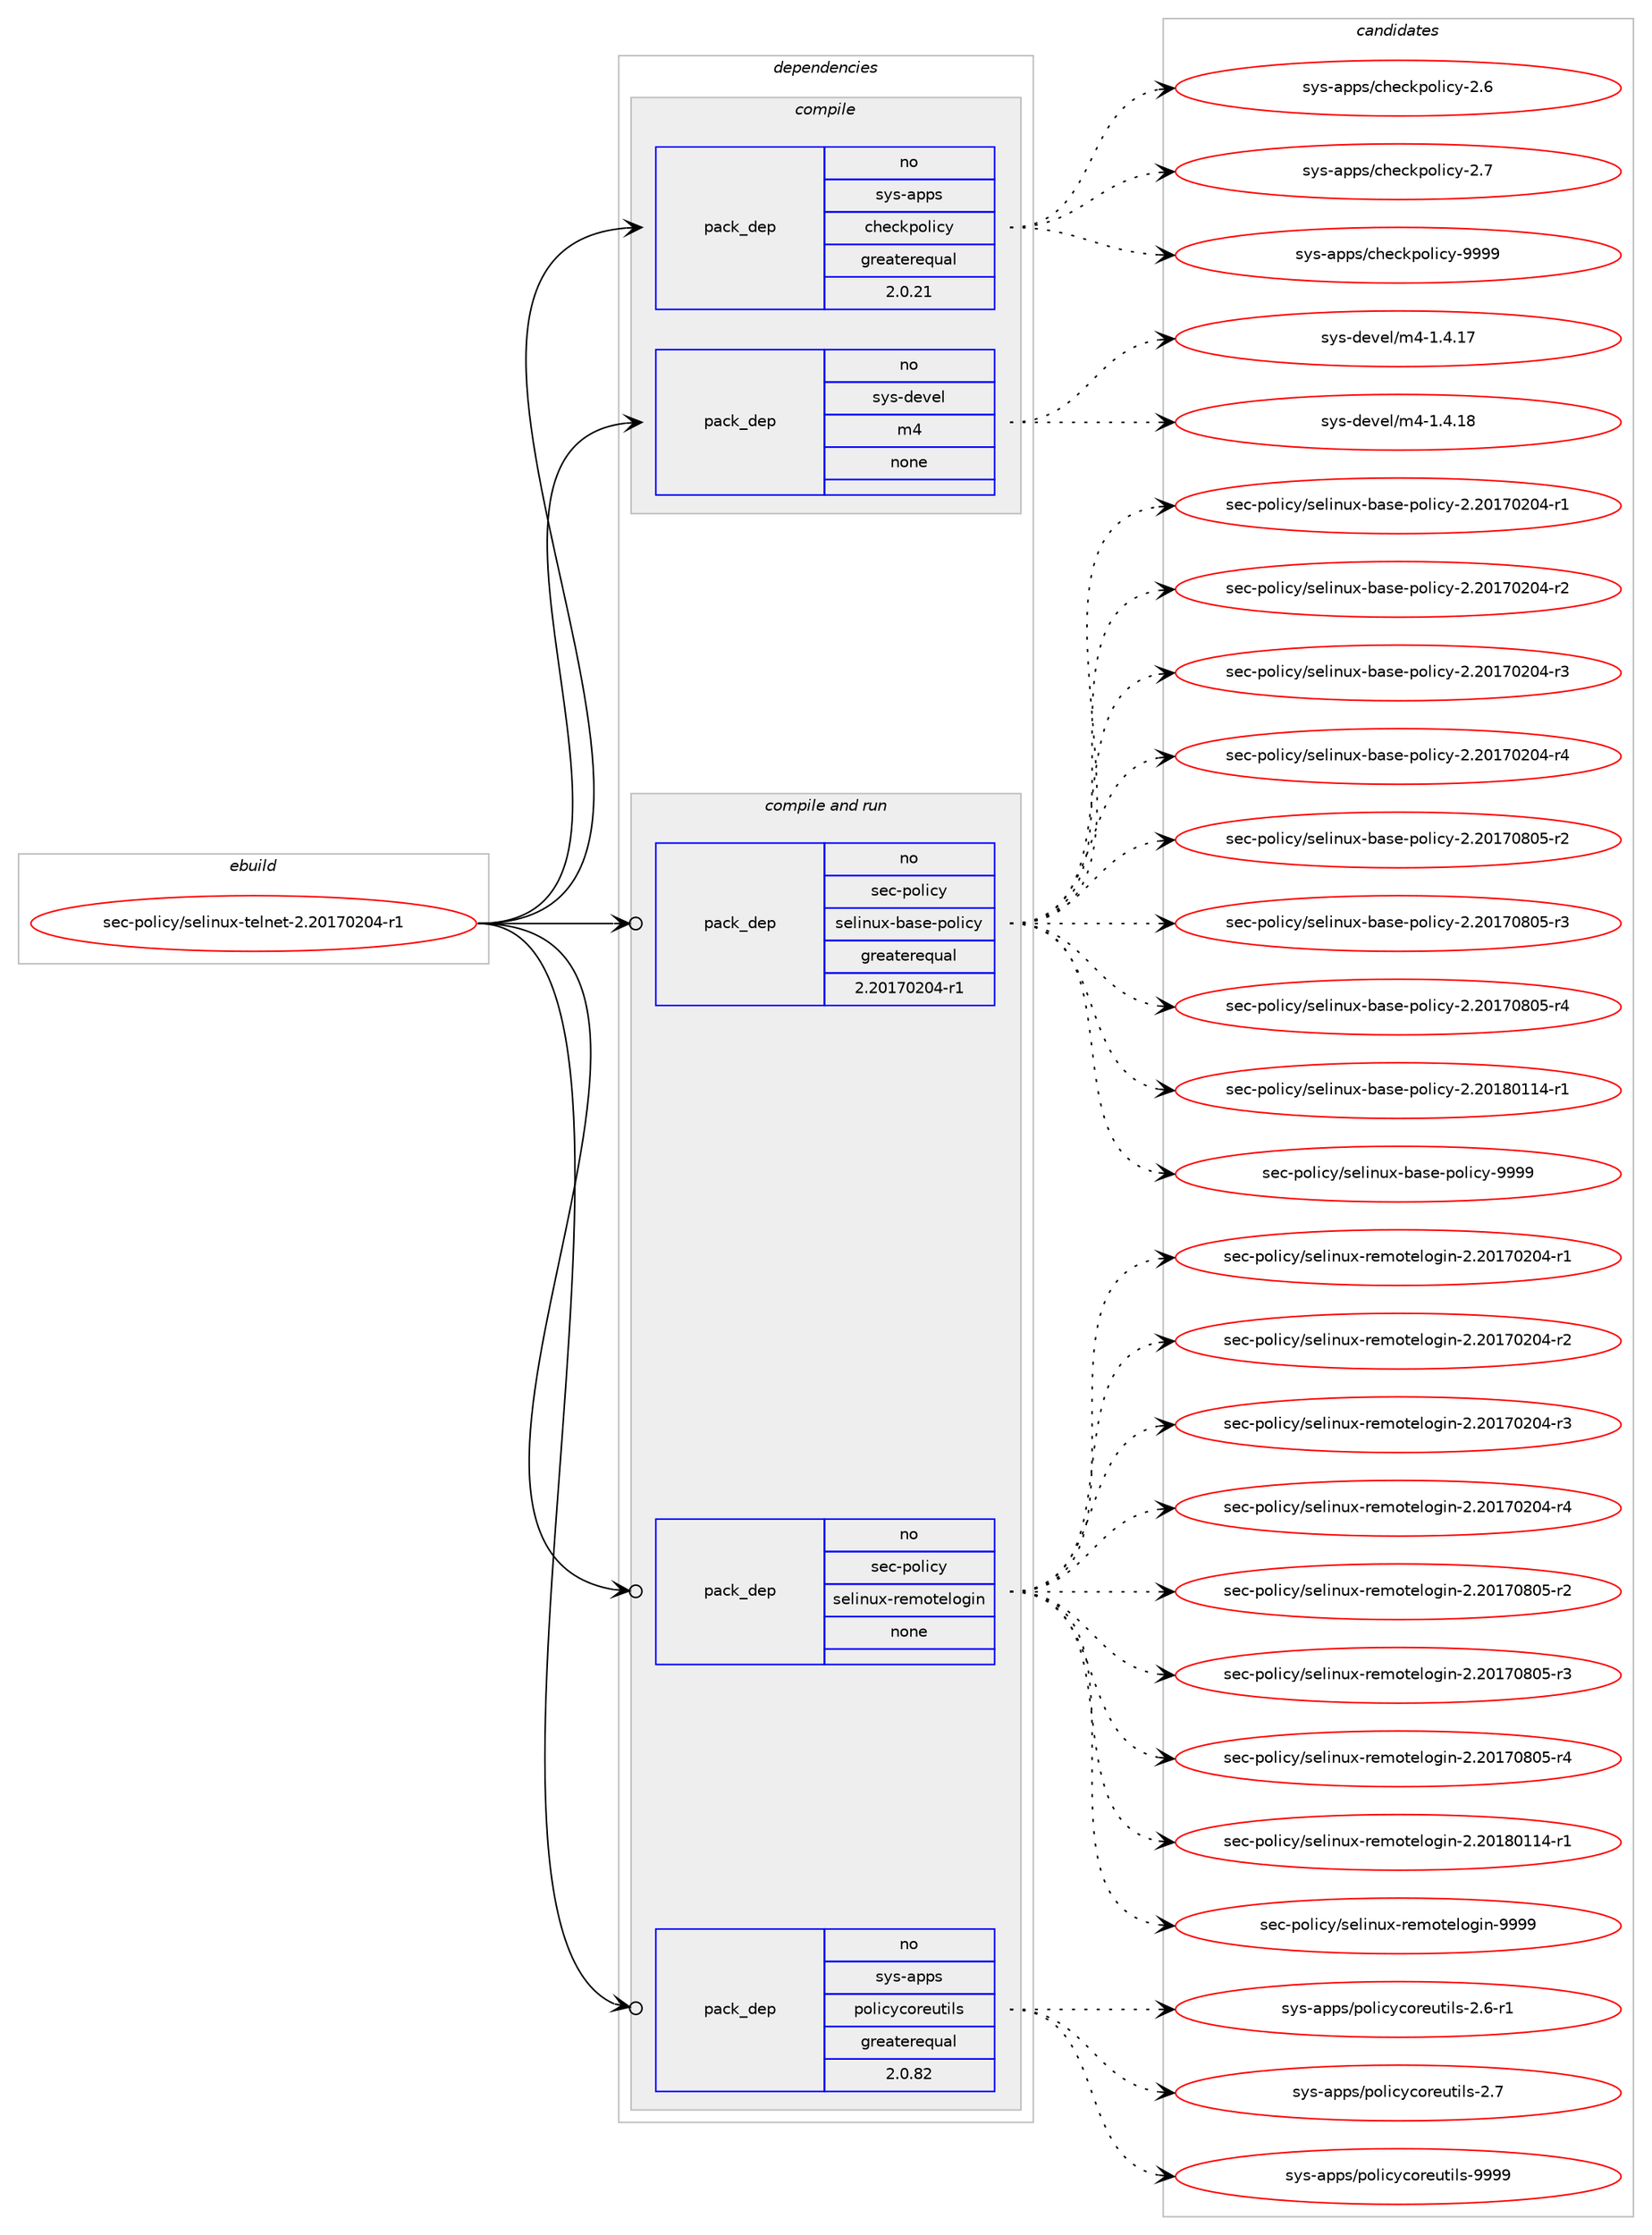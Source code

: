 digraph prolog {

# *************
# Graph options
# *************

newrank=true;
concentrate=true;
compound=true;
graph [rankdir=LR,fontname=Helvetica,fontsize=10,ranksep=1.5];#, ranksep=2.5, nodesep=0.2];
edge  [arrowhead=vee];
node  [fontname=Helvetica,fontsize=10];

# **********
# The ebuild
# **********

subgraph cluster_leftcol {
color=gray;
rank=same;
label=<<i>ebuild</i>>;
id [label="sec-policy/selinux-telnet-2.20170204-r1", color=red, width=4, href="../sec-policy/selinux-telnet-2.20170204-r1.svg"];
}

# ****************
# The dependencies
# ****************

subgraph cluster_midcol {
color=gray;
label=<<i>dependencies</i>>;
subgraph cluster_compile {
fillcolor="#eeeeee";
style=filled;
label=<<i>compile</i>>;
subgraph pack4234 {
dependency4656 [label=<<TABLE BORDER="0" CELLBORDER="1" CELLSPACING="0" CELLPADDING="4" WIDTH="220"><TR><TD ROWSPAN="6" CELLPADDING="30">pack_dep</TD></TR><TR><TD WIDTH="110">no</TD></TR><TR><TD>sys-apps</TD></TR><TR><TD>checkpolicy</TD></TR><TR><TD>greaterequal</TD></TR><TR><TD>2.0.21</TD></TR></TABLE>>, shape=none, color=blue];
}
id:e -> dependency4656:w [weight=20,style="solid",arrowhead="vee"];
subgraph pack4235 {
dependency4657 [label=<<TABLE BORDER="0" CELLBORDER="1" CELLSPACING="0" CELLPADDING="4" WIDTH="220"><TR><TD ROWSPAN="6" CELLPADDING="30">pack_dep</TD></TR><TR><TD WIDTH="110">no</TD></TR><TR><TD>sys-devel</TD></TR><TR><TD>m4</TD></TR><TR><TD>none</TD></TR><TR><TD></TD></TR></TABLE>>, shape=none, color=blue];
}
id:e -> dependency4657:w [weight=20,style="solid",arrowhead="vee"];
}
subgraph cluster_compileandrun {
fillcolor="#eeeeee";
style=filled;
label=<<i>compile and run</i>>;
subgraph pack4236 {
dependency4658 [label=<<TABLE BORDER="0" CELLBORDER="1" CELLSPACING="0" CELLPADDING="4" WIDTH="220"><TR><TD ROWSPAN="6" CELLPADDING="30">pack_dep</TD></TR><TR><TD WIDTH="110">no</TD></TR><TR><TD>sec-policy</TD></TR><TR><TD>selinux-base-policy</TD></TR><TR><TD>greaterequal</TD></TR><TR><TD>2.20170204-r1</TD></TR></TABLE>>, shape=none, color=blue];
}
id:e -> dependency4658:w [weight=20,style="solid",arrowhead="odotvee"];
subgraph pack4237 {
dependency4659 [label=<<TABLE BORDER="0" CELLBORDER="1" CELLSPACING="0" CELLPADDING="4" WIDTH="220"><TR><TD ROWSPAN="6" CELLPADDING="30">pack_dep</TD></TR><TR><TD WIDTH="110">no</TD></TR><TR><TD>sec-policy</TD></TR><TR><TD>selinux-remotelogin</TD></TR><TR><TD>none</TD></TR><TR><TD></TD></TR></TABLE>>, shape=none, color=blue];
}
id:e -> dependency4659:w [weight=20,style="solid",arrowhead="odotvee"];
subgraph pack4238 {
dependency4660 [label=<<TABLE BORDER="0" CELLBORDER="1" CELLSPACING="0" CELLPADDING="4" WIDTH="220"><TR><TD ROWSPAN="6" CELLPADDING="30">pack_dep</TD></TR><TR><TD WIDTH="110">no</TD></TR><TR><TD>sys-apps</TD></TR><TR><TD>policycoreutils</TD></TR><TR><TD>greaterequal</TD></TR><TR><TD>2.0.82</TD></TR></TABLE>>, shape=none, color=blue];
}
id:e -> dependency4660:w [weight=20,style="solid",arrowhead="odotvee"];
}
subgraph cluster_run {
fillcolor="#eeeeee";
style=filled;
label=<<i>run</i>>;
}
}

# **************
# The candidates
# **************

subgraph cluster_choices {
rank=same;
color=gray;
label=<<i>candidates</i>>;

subgraph choice4234 {
color=black;
nodesep=1;
choice11512111545971121121154799104101991071121111081059912145504654 [label="sys-apps/checkpolicy-2.6", color=red, width=4,href="../sys-apps/checkpolicy-2.6.svg"];
choice11512111545971121121154799104101991071121111081059912145504655 [label="sys-apps/checkpolicy-2.7", color=red, width=4,href="../sys-apps/checkpolicy-2.7.svg"];
choice1151211154597112112115479910410199107112111108105991214557575757 [label="sys-apps/checkpolicy-9999", color=red, width=4,href="../sys-apps/checkpolicy-9999.svg"];
dependency4656:e -> choice11512111545971121121154799104101991071121111081059912145504654:w [style=dotted,weight="100"];
dependency4656:e -> choice11512111545971121121154799104101991071121111081059912145504655:w [style=dotted,weight="100"];
dependency4656:e -> choice1151211154597112112115479910410199107112111108105991214557575757:w [style=dotted,weight="100"];
}
subgraph choice4235 {
color=black;
nodesep=1;
choice11512111545100101118101108471095245494652464955 [label="sys-devel/m4-1.4.17", color=red, width=4,href="../sys-devel/m4-1.4.17.svg"];
choice11512111545100101118101108471095245494652464956 [label="sys-devel/m4-1.4.18", color=red, width=4,href="../sys-devel/m4-1.4.18.svg"];
dependency4657:e -> choice11512111545100101118101108471095245494652464955:w [style=dotted,weight="100"];
dependency4657:e -> choice11512111545100101118101108471095245494652464956:w [style=dotted,weight="100"];
}
subgraph choice4236 {
color=black;
nodesep=1;
choice11510199451121111081059912147115101108105110117120459897115101451121111081059912145504650484955485048524511449 [label="sec-policy/selinux-base-policy-2.20170204-r1", color=red, width=4,href="../sec-policy/selinux-base-policy-2.20170204-r1.svg"];
choice11510199451121111081059912147115101108105110117120459897115101451121111081059912145504650484955485048524511450 [label="sec-policy/selinux-base-policy-2.20170204-r2", color=red, width=4,href="../sec-policy/selinux-base-policy-2.20170204-r2.svg"];
choice11510199451121111081059912147115101108105110117120459897115101451121111081059912145504650484955485048524511451 [label="sec-policy/selinux-base-policy-2.20170204-r3", color=red, width=4,href="../sec-policy/selinux-base-policy-2.20170204-r3.svg"];
choice11510199451121111081059912147115101108105110117120459897115101451121111081059912145504650484955485048524511452 [label="sec-policy/selinux-base-policy-2.20170204-r4", color=red, width=4,href="../sec-policy/selinux-base-policy-2.20170204-r4.svg"];
choice11510199451121111081059912147115101108105110117120459897115101451121111081059912145504650484955485648534511450 [label="sec-policy/selinux-base-policy-2.20170805-r2", color=red, width=4,href="../sec-policy/selinux-base-policy-2.20170805-r2.svg"];
choice11510199451121111081059912147115101108105110117120459897115101451121111081059912145504650484955485648534511451 [label="sec-policy/selinux-base-policy-2.20170805-r3", color=red, width=4,href="../sec-policy/selinux-base-policy-2.20170805-r3.svg"];
choice11510199451121111081059912147115101108105110117120459897115101451121111081059912145504650484955485648534511452 [label="sec-policy/selinux-base-policy-2.20170805-r4", color=red, width=4,href="../sec-policy/selinux-base-policy-2.20170805-r4.svg"];
choice11510199451121111081059912147115101108105110117120459897115101451121111081059912145504650484956484949524511449 [label="sec-policy/selinux-base-policy-2.20180114-r1", color=red, width=4,href="../sec-policy/selinux-base-policy-2.20180114-r1.svg"];
choice1151019945112111108105991214711510110810511011712045989711510145112111108105991214557575757 [label="sec-policy/selinux-base-policy-9999", color=red, width=4,href="../sec-policy/selinux-base-policy-9999.svg"];
dependency4658:e -> choice11510199451121111081059912147115101108105110117120459897115101451121111081059912145504650484955485048524511449:w [style=dotted,weight="100"];
dependency4658:e -> choice11510199451121111081059912147115101108105110117120459897115101451121111081059912145504650484955485048524511450:w [style=dotted,weight="100"];
dependency4658:e -> choice11510199451121111081059912147115101108105110117120459897115101451121111081059912145504650484955485048524511451:w [style=dotted,weight="100"];
dependency4658:e -> choice11510199451121111081059912147115101108105110117120459897115101451121111081059912145504650484955485048524511452:w [style=dotted,weight="100"];
dependency4658:e -> choice11510199451121111081059912147115101108105110117120459897115101451121111081059912145504650484955485648534511450:w [style=dotted,weight="100"];
dependency4658:e -> choice11510199451121111081059912147115101108105110117120459897115101451121111081059912145504650484955485648534511451:w [style=dotted,weight="100"];
dependency4658:e -> choice11510199451121111081059912147115101108105110117120459897115101451121111081059912145504650484955485648534511452:w [style=dotted,weight="100"];
dependency4658:e -> choice11510199451121111081059912147115101108105110117120459897115101451121111081059912145504650484956484949524511449:w [style=dotted,weight="100"];
dependency4658:e -> choice1151019945112111108105991214711510110810511011712045989711510145112111108105991214557575757:w [style=dotted,weight="100"];
}
subgraph choice4237 {
color=black;
nodesep=1;
choice115101994511211110810599121471151011081051101171204511410110911111610110811110310511045504650484955485048524511449 [label="sec-policy/selinux-remotelogin-2.20170204-r1", color=red, width=4,href="../sec-policy/selinux-remotelogin-2.20170204-r1.svg"];
choice115101994511211110810599121471151011081051101171204511410110911111610110811110310511045504650484955485048524511450 [label="sec-policy/selinux-remotelogin-2.20170204-r2", color=red, width=4,href="../sec-policy/selinux-remotelogin-2.20170204-r2.svg"];
choice115101994511211110810599121471151011081051101171204511410110911111610110811110310511045504650484955485048524511451 [label="sec-policy/selinux-remotelogin-2.20170204-r3", color=red, width=4,href="../sec-policy/selinux-remotelogin-2.20170204-r3.svg"];
choice115101994511211110810599121471151011081051101171204511410110911111610110811110310511045504650484955485048524511452 [label="sec-policy/selinux-remotelogin-2.20170204-r4", color=red, width=4,href="../sec-policy/selinux-remotelogin-2.20170204-r4.svg"];
choice115101994511211110810599121471151011081051101171204511410110911111610110811110310511045504650484955485648534511450 [label="sec-policy/selinux-remotelogin-2.20170805-r2", color=red, width=4,href="../sec-policy/selinux-remotelogin-2.20170805-r2.svg"];
choice115101994511211110810599121471151011081051101171204511410110911111610110811110310511045504650484955485648534511451 [label="sec-policy/selinux-remotelogin-2.20170805-r3", color=red, width=4,href="../sec-policy/selinux-remotelogin-2.20170805-r3.svg"];
choice115101994511211110810599121471151011081051101171204511410110911111610110811110310511045504650484955485648534511452 [label="sec-policy/selinux-remotelogin-2.20170805-r4", color=red, width=4,href="../sec-policy/selinux-remotelogin-2.20170805-r4.svg"];
choice115101994511211110810599121471151011081051101171204511410110911111610110811110310511045504650484956484949524511449 [label="sec-policy/selinux-remotelogin-2.20180114-r1", color=red, width=4,href="../sec-policy/selinux-remotelogin-2.20180114-r1.svg"];
choice11510199451121111081059912147115101108105110117120451141011091111161011081111031051104557575757 [label="sec-policy/selinux-remotelogin-9999", color=red, width=4,href="../sec-policy/selinux-remotelogin-9999.svg"];
dependency4659:e -> choice115101994511211110810599121471151011081051101171204511410110911111610110811110310511045504650484955485048524511449:w [style=dotted,weight="100"];
dependency4659:e -> choice115101994511211110810599121471151011081051101171204511410110911111610110811110310511045504650484955485048524511450:w [style=dotted,weight="100"];
dependency4659:e -> choice115101994511211110810599121471151011081051101171204511410110911111610110811110310511045504650484955485048524511451:w [style=dotted,weight="100"];
dependency4659:e -> choice115101994511211110810599121471151011081051101171204511410110911111610110811110310511045504650484955485048524511452:w [style=dotted,weight="100"];
dependency4659:e -> choice115101994511211110810599121471151011081051101171204511410110911111610110811110310511045504650484955485648534511450:w [style=dotted,weight="100"];
dependency4659:e -> choice115101994511211110810599121471151011081051101171204511410110911111610110811110310511045504650484955485648534511451:w [style=dotted,weight="100"];
dependency4659:e -> choice115101994511211110810599121471151011081051101171204511410110911111610110811110310511045504650484955485648534511452:w [style=dotted,weight="100"];
dependency4659:e -> choice115101994511211110810599121471151011081051101171204511410110911111610110811110310511045504650484956484949524511449:w [style=dotted,weight="100"];
dependency4659:e -> choice11510199451121111081059912147115101108105110117120451141011091111161011081111031051104557575757:w [style=dotted,weight="100"];
}
subgraph choice4238 {
color=black;
nodesep=1;
choice1151211154597112112115471121111081059912199111114101117116105108115455046544511449 [label="sys-apps/policycoreutils-2.6-r1", color=red, width=4,href="../sys-apps/policycoreutils-2.6-r1.svg"];
choice115121115459711211211547112111108105991219911111410111711610510811545504655 [label="sys-apps/policycoreutils-2.7", color=red, width=4,href="../sys-apps/policycoreutils-2.7.svg"];
choice11512111545971121121154711211110810599121991111141011171161051081154557575757 [label="sys-apps/policycoreutils-9999", color=red, width=4,href="../sys-apps/policycoreutils-9999.svg"];
dependency4660:e -> choice1151211154597112112115471121111081059912199111114101117116105108115455046544511449:w [style=dotted,weight="100"];
dependency4660:e -> choice115121115459711211211547112111108105991219911111410111711610510811545504655:w [style=dotted,weight="100"];
dependency4660:e -> choice11512111545971121121154711211110810599121991111141011171161051081154557575757:w [style=dotted,weight="100"];
}
}

}
